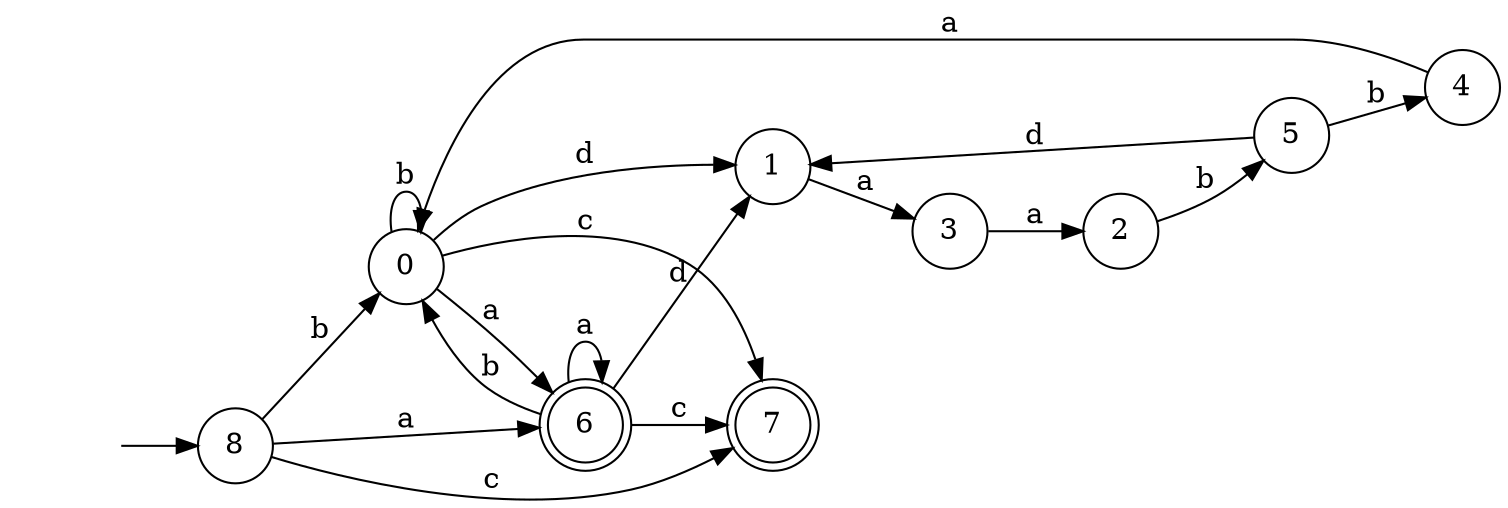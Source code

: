 digraph Automaton {
  rankdir = LR;
node [shape=circle];
  0 -> 1 [label="d"];
  0 -> 6 [label="a"];
  0 -> 0 [label="b"];
  0 -> 7 [label="c"];
node [shape=circle];
  1 -> 3 [label="a"];
node [shape=circle];
  2 -> 5 [label="b"];
node [shape=circle];
  3 -> 2 [label="a"];
node [shape=circle];
  4 -> 0 [label="a"];
node [shape=circle];
  5 -> 1 [label="d"];
  5 -> 4 [label="b"];
6 [shape=doublecircle]; 
  6 -> 1 [label="d"];
  6 -> 6 [label="a"];
  6 -> 0 [label="b"];
  6 -> 7 [label="c"];
7 [shape=doublecircle]; 
node [shape=circle];
  initial [shape=plaintext,label=""];
  initial -> 8
  8 -> 6 [label="a"];
  8 -> 0 [label="b"];
  8 -> 7 [label="c"];
}

